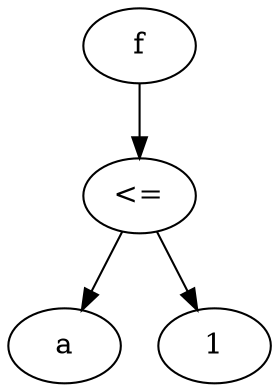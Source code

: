 digraph grafo {
  109938708370320 [ label="f" ];
  109938708370320 -> 109938708370512;
  109938708370512 [ label="<=" ];
  109938708370512 -> 109938708370576;
  109938708370576 [ label="a" ];
  109938708370512 -> 109938708370672;
  109938708370672 [ label="1" ];
}
